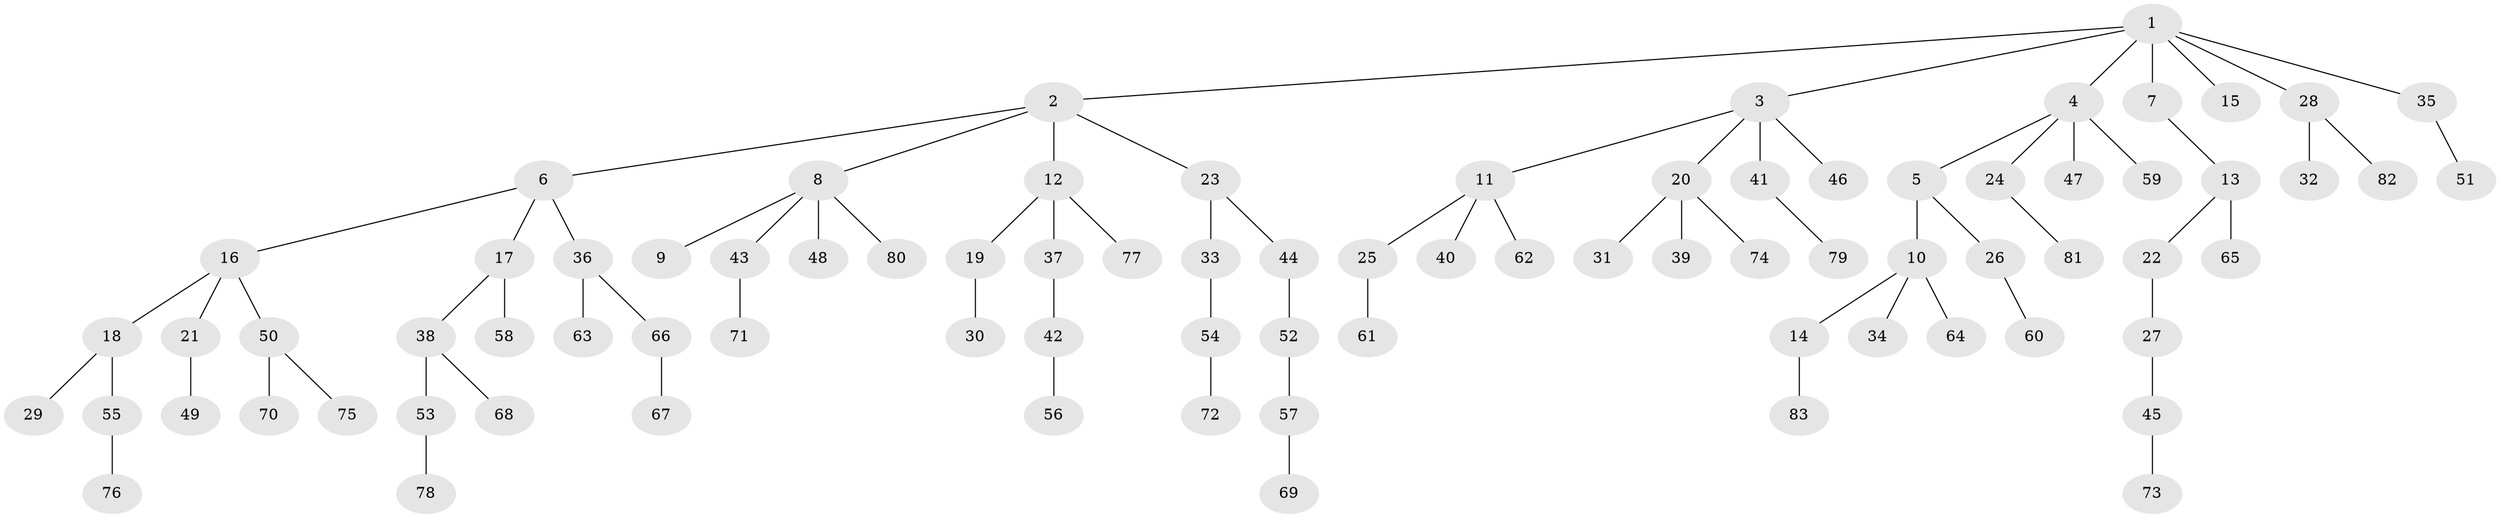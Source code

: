 // coarse degree distribution, {8: 0.01818181818181818, 5: 0.07272727272727272, 6: 0.01818181818181818, 2: 0.14545454545454545, 1: 0.6181818181818182, 3: 0.07272727272727272, 4: 0.05454545454545454}
// Generated by graph-tools (version 1.1) at 2025/52/02/27/25 19:52:12]
// undirected, 83 vertices, 82 edges
graph export_dot {
graph [start="1"]
  node [color=gray90,style=filled];
  1;
  2;
  3;
  4;
  5;
  6;
  7;
  8;
  9;
  10;
  11;
  12;
  13;
  14;
  15;
  16;
  17;
  18;
  19;
  20;
  21;
  22;
  23;
  24;
  25;
  26;
  27;
  28;
  29;
  30;
  31;
  32;
  33;
  34;
  35;
  36;
  37;
  38;
  39;
  40;
  41;
  42;
  43;
  44;
  45;
  46;
  47;
  48;
  49;
  50;
  51;
  52;
  53;
  54;
  55;
  56;
  57;
  58;
  59;
  60;
  61;
  62;
  63;
  64;
  65;
  66;
  67;
  68;
  69;
  70;
  71;
  72;
  73;
  74;
  75;
  76;
  77;
  78;
  79;
  80;
  81;
  82;
  83;
  1 -- 2;
  1 -- 3;
  1 -- 4;
  1 -- 7;
  1 -- 15;
  1 -- 28;
  1 -- 35;
  2 -- 6;
  2 -- 8;
  2 -- 12;
  2 -- 23;
  3 -- 11;
  3 -- 20;
  3 -- 41;
  3 -- 46;
  4 -- 5;
  4 -- 24;
  4 -- 47;
  4 -- 59;
  5 -- 10;
  5 -- 26;
  6 -- 16;
  6 -- 17;
  6 -- 36;
  7 -- 13;
  8 -- 9;
  8 -- 43;
  8 -- 48;
  8 -- 80;
  10 -- 14;
  10 -- 34;
  10 -- 64;
  11 -- 25;
  11 -- 40;
  11 -- 62;
  12 -- 19;
  12 -- 37;
  12 -- 77;
  13 -- 22;
  13 -- 65;
  14 -- 83;
  16 -- 18;
  16 -- 21;
  16 -- 50;
  17 -- 38;
  17 -- 58;
  18 -- 29;
  18 -- 55;
  19 -- 30;
  20 -- 31;
  20 -- 39;
  20 -- 74;
  21 -- 49;
  22 -- 27;
  23 -- 33;
  23 -- 44;
  24 -- 81;
  25 -- 61;
  26 -- 60;
  27 -- 45;
  28 -- 32;
  28 -- 82;
  33 -- 54;
  35 -- 51;
  36 -- 63;
  36 -- 66;
  37 -- 42;
  38 -- 53;
  38 -- 68;
  41 -- 79;
  42 -- 56;
  43 -- 71;
  44 -- 52;
  45 -- 73;
  50 -- 70;
  50 -- 75;
  52 -- 57;
  53 -- 78;
  54 -- 72;
  55 -- 76;
  57 -- 69;
  66 -- 67;
}
